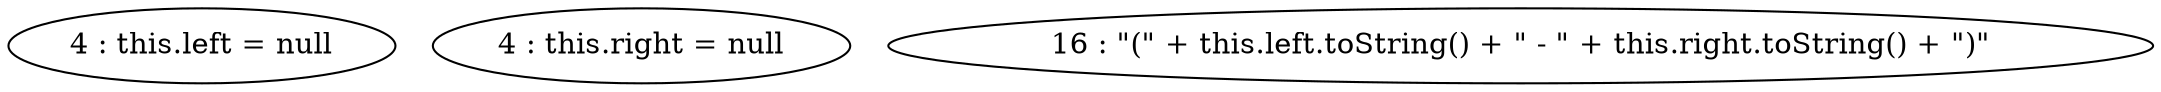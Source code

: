 digraph G {
"4 : this.left = null"
"4 : this.right = null"
"16 : \"(\" + this.left.toString() + \" - \" + this.right.toString() + \")\""
}